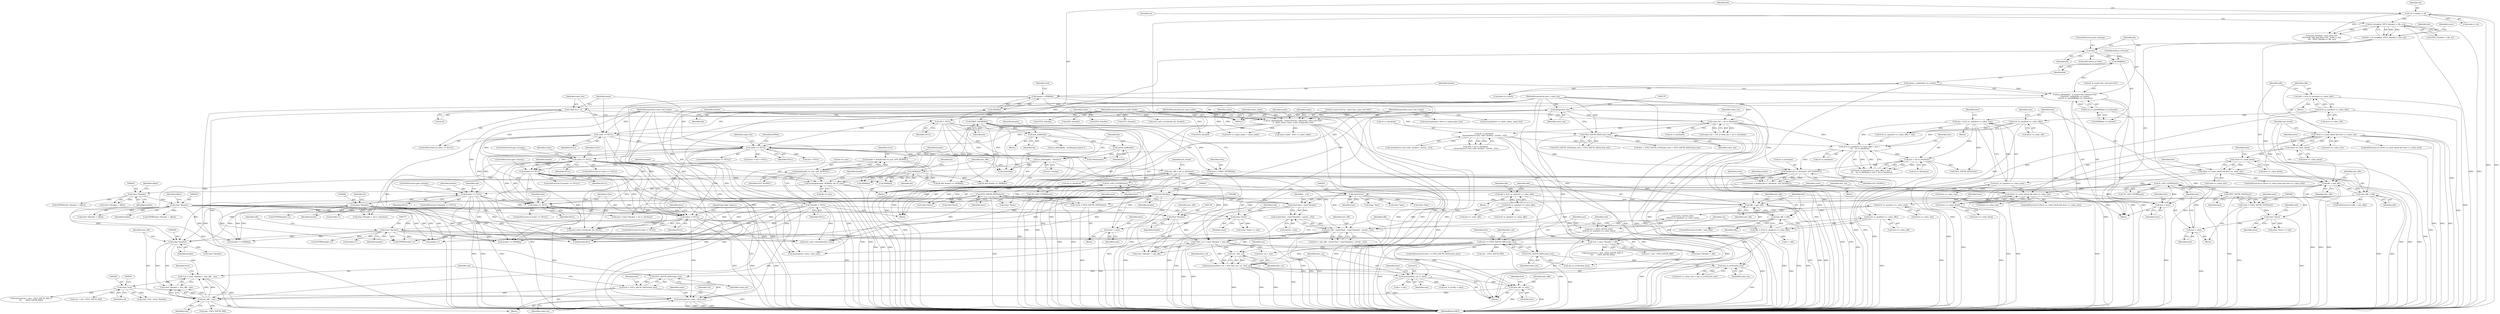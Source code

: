 digraph "0_linux_be0726d33cb8f411945884664924bed3cb8c70ee_10@API" {
"1000951" [label="(Call,memcpy(val, value, value_len))"];
"1000937" [label="(Call,(char *)val)"];
"1000922" [label="(Call,*val = (char *)header + min_offs - size)"];
"1000925" [label="(Call,(char *)header)"];
"1000426" [label="(Call,(char*)header)"];
"1000244" [label="(Call,header = HDR(bh))"];
"1000246" [label="(Call,HDR(bh))"];
"1000231" [label="(Call,ea_bdebug(bh, \"b_count=%d, refcount=%d\",\n\t\t\tatomic_read(&(bh->b_count)),\n\t\t\tle32_to_cpu(HDR(bh)->h_refcount)))"];
"1000241" [label="(Call,HDR(bh))"];
"1000228" [label="(Call,!bh)"];
"1000215" [label="(Call,bh = sb_bread(sb, EXT2_I(inode)->i_file_acl))"];
"1000217" [label="(Call,sb_bread(sb, EXT2_I(inode)->i_file_acl))"];
"1000134" [label="(Call,*sb = inode->i_sb)"];
"1000234" [label="(Call,atomic_read(&(bh->b_count)))"];
"1000239" [label="(Call,le32_to_cpu(HDR(bh)->h_refcount))"];
"1000638" [label="(Call,(char *)header)"];
"1000621" [label="(Call,(char *)header)"];
"1000595" [label="(Call,memcpy(header, HDR(bh), bh->b_size))"];
"1000591" [label="(Call,header == NULL)"];
"1000579" [label="(Call,header = kmalloc(bh->b_size, GFP_KERNEL))"];
"1000581" [label="(Call,kmalloc(bh->b_size, GFP_KERNEL))"];
"1000180" [label="(Call,name == NULL)"];
"1000163" [label="(Call,ea_idebug(inode, \"name=%d.%s, value=%p, value_len=%ld\",\n\t\t  name_index, name, value, (long)value_len))"];
"1000126" [label="(MethodParameterIn,struct inode *inode)"];
"1000127" [label="(MethodParameterIn,int name_index)"];
"1000128" [label="(MethodParameterIn,const char *name)"];
"1000129" [label="(MethodParameterIn,const void *value)"];
"1000169" [label="(Call,(long)value_len)"];
"1000130" [label="(MethodParameterIn,size_t value_len)"];
"1000173" [label="(Call,value == NULL)"];
"1000465" [label="(Call,value == NULL)"];
"1000597" [label="(Call,HDR(bh))"];
"1000576" [label="(Call,ea_bdebug(bh, \"cloning\"))"];
"1000574" [label="(Call,unlock_buffer(bh))"];
"1000550" [label="(Call,lock_buffer(bh))"];
"1000291" [label="(Call,FIRST_ENTRY(bh))"];
"1000140" [label="(Call,*bh = NULL)"];
"1000144" [label="(Call,*header = NULL)"];
"1000663" [label="(Call,(char *)header)"];
"1000656" [label="(Call,header == NULL)"];
"1000644" [label="(Call,header = kzalloc(sb->s_blocksize, GFP_KERNEL))"];
"1000646" [label="(Call,kzalloc(sb->s_blocksize, GFP_KERNEL))"];
"1000435" [label="(Call,sb->s_blocksize -\n\t\t\tsizeof(struct ext2_xattr_header) - sizeof(__u32))"];
"1000195" [label="(Call,value_len > sb->s_blocksize)"];
"1000176" [label="(Call,value_len = 0)"];
"1000499" [label="(Call,le16_to_cpu(here->e_value_offs) + size > \n\t\t\t    sb->s_blocksize)"];
"1000501" [label="(Call,le16_to_cpu(here->e_value_offs))"];
"1000323" [label="(Call,le16_to_cpu(here->e_value_offs))"];
"1000491" [label="(Call,size = le32_to_cpu(here->e_value_size))"];
"1000493" [label="(Call,le32_to_cpu(here->e_value_size))"];
"1000481" [label="(Call,!here->e_value_block && here->e_value_size)"];
"1000482" [label="(Call,!here->e_value_block)"];
"1000312" [label="(Call,!here->e_value_block)"];
"1000311" [label="(Call,!here->e_value_block && here->e_value_size)"];
"1000509" [label="(Call,size > sb->s_blocksize)"];
"1000770" [label="(Call,(char *)header)"];
"1000755" [label="(Call,(char *)header)"];
"1000928" [label="(Call,min_offs - size)"];
"1000419" [label="(Call,min_offs - ((char*)last - (char*)header) - sizeof(__u32))"];
"1000411" [label="(Call,min_offs = offs)"];
"1000408" [label="(Call,offs < min_offs)"];
"1000401" [label="(Call,offs = le16_to_cpu(last->e_value_offs))"];
"1000403" [label="(Call,le16_to_cpu(last->e_value_offs))"];
"1000331" [label="(Call,min_offs = offs)"];
"1000328" [label="(Call,offs < min_offs)"];
"1000321" [label="(Call,offs = le16_to_cpu(here->e_value_offs))"];
"1000152" [label="(Call,min_offs = sb->s_blocksize)"];
"1000421" [label="(Call,((char*)last - (char*)header) - sizeof(__u32))"];
"1000422" [label="(Call,(char*)last - (char*)header)"];
"1000423" [label="(Call,(char*)last)"];
"1000375" [label="(Call,IS_LAST_ENTRY(last))"];
"1000414" [label="(Call,last = next)"];
"1000385" [label="(Call,(char *)next)"];
"1000379" [label="(Call,*next = EXT2_XATTR_NEXT(last))"];
"1000381" [label="(Call,EXT2_XATTR_NEXT(last))"];
"1000370" [label="(Call,last = here)"];
"1000295" [label="(Call,IS_LAST_ENTRY(here))"];
"1000289" [label="(Call,here = FIRST_ENTRY(bh))"];
"1000367" [label="(Call,here = next)"];
"1000305" [label="(Call,(char *)next)"];
"1000299" [label="(Call,*next = EXT2_XATTR_NEXT(here))"];
"1000301" [label="(Call,EXT2_XATTR_NEXT(here))"];
"1000824" [label="(Call,min_offs += size)"];
"1000815" [label="(Call,memset(first_val, 0, size))"];
"1000807" [label="(Call,memmove(first_val + size, first_val, val - first_val))"];
"1000752" [label="(Call,*first_val = (char *)header + min_offs)"];
"1000783" [label="(Call,size == EXT2_XATTR_SIZE(value_len))"];
"1000775" [label="(Call,size = EXT2_XATTR_SIZE(\n\t\t\t\tle32_to_cpu(here->e_value_size)))"];
"1000777" [label="(Call,EXT2_XATTR_SIZE(\n\t\t\t\tle32_to_cpu(here->e_value_size)))"];
"1000778" [label="(Call,le32_to_cpu(here->e_value_size))"];
"1000742" [label="(Call,!here->e_value_block && here->e_value_size)"];
"1000743" [label="(Call,!here->e_value_block)"];
"1000785" [label="(Call,EXT2_XATTR_SIZE(value_len))"];
"1000533" [label="(Call,EXT2_XATTR_SIZE(value_len))"];
"1000812" [label="(Call,val - first_val)"];
"1000767" [label="(Call,*val = (char *)header + offs)"];
"1000760" [label="(Call,offs = le16_to_cpu(here->e_value_offs))"];
"1000762" [label="(Call,le16_to_cpu(here->e_value_offs))"];
"1000917" [label="(Call,size = EXT2_XATTR_SIZE(value_len))"];
"1000919" [label="(Call,EXT2_XATTR_SIZE(value_len))"];
"1000911" [label="(Call,cpu_to_le32(value_len))"];
"1000903" [label="(Call,value != NULL)"];
"1000867" [label="(Call,value == NULL)"];
"1000129" [label="(MethodParameterIn,const void *value)"];
"1000233" [label="(Literal,\"b_count=%d, refcount=%d\")"];
"1000376" [label="(Identifier,last)"];
"1000620" [label="(Call,(char *)header + offset)"];
"1000873" [label="(Identifier,size)"];
"1000783" [label="(Call,size == EXT2_XATTR_SIZE(value_len))"];
"1000955" [label="(JumpTarget,skip_replace:)"];
"1000444" [label="(Call,here = last = NULL)"];
"1000128" [label="(MethodParameterIn,const char *name)"];
"1000295" [label="(Call,IS_LAST_ENTRY(here))"];
"1000385" [label="(Call,(char *)next)"];
"1000154" [label="(Call,sb->s_blocksize)"];
"1000555" [label="(Identifier,header)"];
"1000134" [label="(Call,*sb = inode->i_sb)"];
"1000952" [label="(Identifier,val)"];
"1000708" [label="(Call,(char *)here)"];
"1000164" [label="(Identifier,inode)"];
"1000592" [label="(Identifier,header)"];
"1000216" [label="(Identifier,bh)"];
"1000757" [label="(Identifier,header)"];
"1000859" [label="(Call,o + size)"];
"1000585" [label="(Identifier,GFP_KERNEL)"];
"1000242" [label="(Identifier,bh)"];
"1000644" [label="(Call,header = kzalloc(sb->s_blocksize, GFP_KERNEL))"];
"1000915" [label="(Block,)"];
"1000869" [label="(Identifier,NULL)"];
"1000330" [label="(Identifier,min_offs)"];
"1000146" [label="(Identifier,NULL)"];
"1000784" [label="(Identifier,size)"];
"1000786" [label="(Identifier,value_len)"];
"1000382" [label="(Identifier,last)"];
"1000818" [label="(Identifier,size)"];
"1000305" [label="(Call,(char *)next)"];
"1000577" [label="(Identifier,bh)"];
"1000752" [label="(Call,*first_val = (char *)header + min_offs)"];
"1000641" [label="(Identifier,offset)"];
"1000324" [label="(Call,here->e_value_offs)"];
"1000533" [label="(Call,EXT2_XATTR_SIZE(value_len))"];
"1000136" [label="(Call,inode->i_sb)"];
"1000419" [label="(Call,min_offs - ((char*)last - (char*)header) - sizeof(__u32))"];
"1000591" [label="(Call,header == NULL)"];
"1000167" [label="(Identifier,name)"];
"1000196" [label="(Identifier,value_len)"];
"1000655" [label="(ControlStructure,if (header == NULL))"];
"1000841" [label="(Call,le16_to_cpu(last->e_value_offs))"];
"1000769" [label="(Call,(char *)header + offs)"];
"1000742" [label="(Call,!here->e_value_block && here->e_value_size)"];
"1000218" [label="(Identifier,sb)"];
"1000417" [label="(Call,free = min_offs - ((char*)last - (char*)header) - sizeof(__u32))"];
"1000435" [label="(Call,sb->s_blocksize -\n\t\t\tsizeof(struct ext2_xattr_header) - sizeof(__u32))"];
"1000439" [label="(Call,sizeof(struct ext2_xattr_header) - sizeof(__u32))"];
"1000954" [label="(Identifier,value_len)"];
"1000414" [label="(Call,last = next)"];
"1000302" [label="(Identifier,here)"];
"1000234" [label="(Call,atomic_read(&(bh->b_count)))"];
"1000815" [label="(Call,memset(first_val, 0, size))"];
"1000403" [label="(Call,le16_to_cpu(last->e_value_offs))"];
"1000185" [label="(Identifier,EINVAL)"];
"1000333" [label="(Identifier,offs)"];
"1000304" [label="(Call,(char *)next >= end)"];
"1000401" [label="(Call,offs = le16_to_cpu(last->e_value_offs))"];
"1000994" [label="(Call,ext2_xattr_set2(inode, bh, header))"];
"1000224" [label="(Identifier,error)"];
"1000923" [label="(Identifier,val)"];
"1000319" [label="(Block,)"];
"1000228" [label="(Call,!bh)"];
"1000176" [label="(Call,value_len = 0)"];
"1000428" [label="(Identifier,header)"];
"1000858" [label="(Call,cpu_to_le16(o + size))"];
"1000425" [label="(Identifier,last)"];
"1000331" [label="(Call,min_offs = offs)"];
"1000903" [label="(Call,value != NULL)"];
"1000335" [label="(Identifier,not_found)"];
"1000753" [label="(Identifier,first_val)"];
"1000868" [label="(Identifier,value)"];
"1001005" [label="(Call,header == HDR(bh))"];
"1000611" [label="(Call,(char *)here)"];
"1000927" [label="(Identifier,header)"];
"1000530" [label="(Call,EXT2_XATTR_LEN(name_len) + EXT2_XATTR_SIZE(value_len))"];
"1000937" [label="(Call,(char *)val)"];
"1000953" [label="(Identifier,value)"];
"1000217" [label="(Call,sb_bread(sb, EXT2_I(inode)->i_file_acl))"];
"1000760" [label="(Call,offs = le16_to_cpu(here->e_value_offs))"];
"1000560" [label="(Call,ea_bdebug(bh, \"modifying in-place\"))"];
"1000887" [label="(Call,(char*)here)"];
"1000909" [label="(Identifier,here)"];
"1000174" [label="(Identifier,value)"];
"1000308" [label="(Identifier,end)"];
"1000246" [label="(Call,HDR(bh))"];
"1000772" [label="(Identifier,header)"];
"1000491" [label="(Call,size = le32_to_cpu(here->e_value_size))"];
"1000244" [label="(Call,header = HDR(bh))"];
"1000292" [label="(Identifier,bh)"];
"1000811" [label="(Identifier,first_val)"];
"1000813" [label="(Identifier,val)"];
"1000290" [label="(Identifier,here)"];
"1000247" [label="(Identifier,bh)"];
"1000590" [label="(ControlStructure,if (header == NULL))"];
"1000300" [label="(Identifier,next)"];
"1000907" [label="(Call,here->e_value_size = cpu_to_le32(value_len))"];
"1000165" [label="(Literal,\"name=%d.%s, value=%p, value_len=%ld\")"];
"1000912" [label="(Identifier,value_len)"];
"1000311" [label="(Call,!here->e_value_block && here->e_value_size)"];
"1000215" [label="(Call,bh = sb_bread(sb, EXT2_I(inode)->i_file_acl))"];
"1000980" [label="(Call,ext2_xattr_rehash(header, here))"];
"1000770" [label="(Call,(char *)header)"];
"1001019" [label="(MethodReturn,RET)"];
"1000429" [label="(Call,sizeof(__u32))"];
"1000182" [label="(Identifier,NULL)"];
"1000482" [label="(Call,!here->e_value_block)"];
"1000575" [label="(Identifier,bh)"];
"1000568" [label="(Block,)"];
"1000168" [label="(Identifier,value)"];
"1000826" [label="(Identifier,size)"];
"1000416" [label="(Identifier,next)"];
"1000689" [label="(Call,ENTRY(header+1))"];
"1000241" [label="(Call,HDR(bh))"];
"1000175" [label="(Identifier,NULL)"];
"1000231" [label="(Call,ea_bdebug(bh, \"b_count=%d, refcount=%d\",\n\t\t\tatomic_read(&(bh->b_count)),\n\t\t\tle32_to_cpu(HDR(bh)->h_refcount)))"];
"1000178" [label="(Literal,0)"];
"1000809" [label="(Identifier,first_val)"];
"1000494" [label="(Call,here->e_value_size)"];
"1000596" [label="(Identifier,header)"];
"1000652" [label="(Identifier,error)"];
"1000741" [label="(ControlStructure,if (!here->e_value_block && here->e_value_size))"];
"1000468" [label="(ControlStructure,goto cleanup;)"];
"1000399" [label="(Block,)"];
"1000466" [label="(Identifier,value)"];
"1000812" [label="(Call,val - first_val)"];
"1000814" [label="(Identifier,first_val)"];
"1000797" [label="(Call,size - EXT2_XATTR_PAD)"];
"1000777" [label="(Call,EXT2_XATTR_SIZE(\n\t\t\t\tle32_to_cpu(here->e_value_size)))"];
"1001009" [label="(Call,kfree(header))"];
"1000821" [label="(Identifier,here)"];
"1000407" [label="(ControlStructure,if (offs < min_offs))"];
"1000169" [label="(Call,(long)value_len)"];
"1000206" [label="(Call,EXT2_I(inode))"];
"1000483" [label="(Call,here->e_value_block)"];
"1000467" [label="(Identifier,NULL)"];
"1000371" [label="(Identifier,last)"];
"1000597" [label="(Call,HDR(bh))"];
"1000640" [label="(Identifier,header)"];
"1000802" [label="(Call,memcpy(val, value, value_len))"];
"1000968" [label="(Call,HDR(bh))"];
"1000229" [label="(Identifier,bh)"];
"1000917" [label="(Call,size = EXT2_XATTR_SIZE(value_len))"];
"1000379" [label="(Call,*next = EXT2_XATTR_NEXT(last))"];
"1000211" [label="(Call,EXT2_I(inode))"];
"1000628" [label="(Call,(char *)last)"];
"1000779" [label="(Call,here->e_value_size)"];
"1000582" [label="(Call,bh->b_size)"];
"1000920" [label="(Identifier,value_len)"];
"1000145" [label="(Identifier,header)"];
"1000506" [label="(Call,sb->s_blocksize)"];
"1000768" [label="(Identifier,val)"];
"1000127" [label="(MethodParameterIn,int name_index)"];
"1000464" [label="(ControlStructure,if (value == NULL))"];
"1000430" [label="(Identifier,__u32)"];
"1000374" [label="(Call,!IS_LAST_ENTRY(last))"];
"1000220" [label="(Call,EXT2_I(inode))"];
"1000422" [label="(Call,(char*)last - (char*)header)"];
"1000524" [label="(Identifier,error)"];
"1000794" [label="(Call,memset(val + size - EXT2_XATTR_PAD, 0,\n\t\t\t\t       EXT2_XATTR_PAD))"];
"1000408" [label="(Call,offs < min_offs)"];
"1000130" [label="(MethodParameterIn,size_t value_len)"];
"1000177" [label="(Identifier,value_len)"];
"1000368" [label="(Identifier,here)"];
"1000498" [label="(Call,le16_to_cpu(here->e_value_offs) + size > \n\t\t\t    sb->s_blocksize || size > sb->s_blocksize)"];
"1000645" [label="(Identifier,header)"];
"1000958" [label="(Call,ENTRY(header+1))"];
"1000595" [label="(Call,memcpy(header, HDR(bh), bh->b_size))"];
"1000181" [label="(Identifier,name)"];
"1000951" [label="(Call,memcpy(val, value, value_len))"];
"1000240" [label="(Call,HDR(bh)->h_refcount)"];
"1000372" [label="(Identifier,here)"];
"1000733" [label="(Call,memcpy(here->e_name, name, name_len))"];
"1000919" [label="(Call,EXT2_XATTR_SIZE(value_len))"];
"1000579" [label="(Call,header = kmalloc(bh->b_size, GFP_KERNEL))"];
"1000197" [label="(Call,sb->s_blocksize)"];
"1000420" [label="(Identifier,min_offs)"];
"1000446" [label="(Call,last = NULL)"];
"1000327" [label="(ControlStructure,if (offs < min_offs))"];
"1000650" [label="(Identifier,GFP_KERNEL)"];
"1000132" [label="(Block,)"];
"1000785" [label="(Call,EXT2_XATTR_SIZE(value_len))"];
"1000520" [label="(Identifier,free)"];
"1000665" [label="(Identifier,header)"];
"1000866" [label="(ControlStructure,if (value == NULL))"];
"1000323" [label="(Call,le16_to_cpu(here->e_value_offs))"];
"1000489" [label="(Block,)"];
"1000930" [label="(Identifier,size)"];
"1000929" [label="(Identifier,min_offs)"];
"1000598" [label="(Identifier,bh)"];
"1000911" [label="(Call,cpu_to_le32(value_len))"];
"1000925" [label="(Call,(char *)header)"];
"1000599" [label="(Call,bh->b_size)"];
"1000581" [label="(Call,kmalloc(bh->b_size, GFP_KERNEL))"];
"1000195" [label="(Call,value_len > sb->s_blocksize)"];
"1000988" [label="(Call,HDR(bh))"];
"1000933" [label="(Identifier,here)"];
"1000173" [label="(Call,value == NULL)"];
"1000594" [label="(ControlStructure,goto cleanup;)"];
"1000782" [label="(ControlStructure,if (size == EXT2_XATTR_SIZE(value_len)))"];
"1000829" [label="(Call,ENTRY(header+1))"];
"1000658" [label="(Identifier,NULL)"];
"1000243" [label="(FieldIdentifier,h_refcount)"];
"1001014" [label="(Call,EXT2_I(inode))"];
"1000301" [label="(Call,EXT2_XATTR_NEXT(here))"];
"1000528" [label="(Call,free < EXT2_XATTR_LEN(name_len) + EXT2_XATTR_SIZE(value_len))"];
"1000219" [label="(Call,EXT2_I(inode)->i_file_acl)"];
"1000142" [label="(Identifier,NULL)"];
"1000792" [label="(Call,cpu_to_le32(value_len))"];
"1000744" [label="(Call,here->e_value_block)"];
"1000375" [label="(Call,IS_LAST_ENTRY(last))"];
"1000410" [label="(Identifier,min_offs)"];
"1000500" [label="(Call,le16_to_cpu(here->e_value_offs) + size)"];
"1000230" [label="(ControlStructure,goto cleanup;)"];
"1000412" [label="(Identifier,min_offs)"];
"1000310" [label="(ControlStructure,if (!here->e_value_block && here->e_value_size))"];
"1000501" [label="(Call,le16_to_cpu(here->e_value_offs))"];
"1000643" [label="(Block,)"];
"1000723" [label="(Call,here->e_name_index = name_index)"];
"1000646" [label="(Call,kzalloc(sb->s_blocksize, GFP_KERNEL))"];
"1000966" [label="(Call,header == HDR(bh))"];
"1000296" [label="(Identifier,here)"];
"1000576" [label="(Call,ea_bdebug(bh, \"cloning\"))"];
"1000312" [label="(Call,!here->e_value_block)"];
"1000758" [label="(Identifier,min_offs)"];
"1000657" [label="(Identifier,header)"];
"1000227" [label="(ControlStructure,if (!bh))"];
"1000421" [label="(Call,((char*)last - (char*)header) - sizeof(__u32))"];
"1000974" [label="(Call,ext2_xattr_set2(inode, bh, NULL))"];
"1000140" [label="(Call,*bh = NULL)"];
"1000493" [label="(Call,le32_to_cpu(here->e_value_size))"];
"1000904" [label="(Identifier,value)"];
"1000551" [label="(Identifier,bh)"];
"1000762" [label="(Call,le16_to_cpu(here->e_value_offs))"];
"1000621" [label="(Call,(char *)header)"];
"1000775" [label="(Call,size = EXT2_XATTR_SIZE(\n\t\t\t\tle32_to_cpu(here->e_value_size)))"];
"1000172" [label="(ControlStructure,if (value == NULL))"];
"1000767" [label="(Call,*val = (char *)header + offs)"];
"1000387" [label="(Identifier,next)"];
"1000936" [label="(Call,(char *)val - (char *)header)"];
"1000807" [label="(Call,memmove(first_val + size, first_val, val - first_val))"];
"1000747" [label="(Call,here->e_value_size)"];
"1000235" [label="(Call,&(bh->b_count))"];
"1000795" [label="(Call,val + size - EXT2_XATTR_PAD)"];
"1000587" [label="(Identifier,error)"];
"1000423" [label="(Call,(char*)last)"];
"1000667" [label="(Identifier,sb)"];
"1000816" [label="(Identifier,first_val)"];
"1000690" [label="(Call,header+1)"];
"1000380" [label="(Identifier,next)"];
"1000291" [label="(Call,FIRST_ENTRY(bh))"];
"1000743" [label="(Call,!here->e_value_block)"];
"1000329" [label="(Identifier,offs)"];
"1000550" [label="(Call,lock_buffer(bh))"];
"1000289" [label="(Call,here = FIRST_ENTRY(bh))"];
"1000187" [label="(Identifier,name_len)"];
"1000647" [label="(Call,sb->s_blocksize)"];
"1000659" [label="(ControlStructure,goto cleanup;)"];
"1000370" [label="(Call,last = here)"];
"1000307" [label="(Identifier,next)"];
"1000534" [label="(Identifier,value_len)"];
"1000928" [label="(Call,min_offs - size)"];
"1000705" [label="(Call,(char *)last)"];
"1000517" [label="(Call,EXT2_XATTR_SIZE(size))"];
"1000377" [label="(Block,)"];
"1000499" [label="(Call,le16_to_cpu(here->e_value_offs) + size > \n\t\t\t    sb->s_blocksize)"];
"1000636" [label="(Call,ENTRY((char *)header + offset))"];
"1000509" [label="(Call,size > sb->s_blocksize)"];
"1000830" [label="(Call,header+1)"];
"1000436" [label="(Call,sb->s_blocksize)"];
"1000924" [label="(Call,(char *)header + min_offs - size)"];
"1000593" [label="(Identifier,NULL)"];
"1000317" [label="(Identifier,here)"];
"1000661" [label="(Identifier,end)"];
"1000624" [label="(Identifier,offset)"];
"1000313" [label="(Call,here->e_value_block)"];
"1000426" [label="(Call,(char*)header)"];
"1000384" [label="(Call,(char *)next >= end)"];
"1000964" [label="(Call,bh && header == HDR(bh))"];
"1000336" [label="(Call,name_index - here->e_name_index)"];
"1000574" [label="(Call,unlock_buffer(bh))"];
"1000763" [label="(Call,here->e_value_offs)"];
"1000249" [label="(Identifier,end)"];
"1000817" [label="(Literal,0)"];
"1000402" [label="(Identifier,offs)"];
"1000135" [label="(Identifier,sb)"];
"1000321" [label="(Call,offs = le16_to_cpu(here->e_value_offs))"];
"1000415" [label="(Identifier,last)"];
"1000171" [label="(Identifier,value_len)"];
"1000486" [label="(Call,here->e_value_size)"];
"1000940" [label="(Call,(char *)header)"];
"1000828" [label="(Identifier,last)"];
"1000404" [label="(Call,last->e_value_offs)"];
"1000487" [label="(Identifier,here)"];
"1000946" [label="(Call,size - EXT2_XATTR_PAD)"];
"1000214" [label="(Block,)"];
"1000273" [label="(Call,ext2_error(sb, \"ext2_xattr_set\",\n\t\t\t\t\"inode %ld: bad block %d\", inode->i_ino, \n\t\t\t\t   EXT2_I(inode)->i_file_acl))"];
"1000480" [label="(ControlStructure,if (!here->e_value_block && here->e_value_size))"];
"1000959" [label="(Call,header+1)"];
"1000662" [label="(Call,(char *)header + sb->s_blocksize)"];
"1000939" [label="(Identifier,val)"];
"1000510" [label="(Identifier,size)"];
"1000356" [label="(Call,memcmp(name, here->e_name,name_len))"];
"1000369" [label="(Identifier,next)"];
"1000943" [label="(Call,memset(val + size - EXT2_XATTR_PAD, 0,\n\t\t\t       EXT2_XATTR_PAD))"];
"1000755" [label="(Call,(char *)header)"];
"1000281" [label="(Call,EXT2_I(inode))"];
"1000505" [label="(Identifier,size)"];
"1000316" [label="(Call,here->e_value_size)"];
"1000126" [label="(MethodParameterIn,struct inode *inode)"];
"1000179" [label="(ControlStructure,if (name == NULL))"];
"1000999" [label="(Call,brelse(bh))"];
"1000600" [label="(Identifier,bh)"];
"1000660" [label="(Call,end = (char *)header + sb->s_blocksize)"];
"1000778" [label="(Call,le32_to_cpu(here->e_value_size))"];
"1000245" [label="(Identifier,header)"];
"1000299" [label="(Call,*next = EXT2_XATTR_NEXT(here))"];
"1000790" [label="(Identifier,here)"];
"1000409" [label="(Identifier,offs)"];
"1000922" [label="(Call,*val = (char *)header + min_offs - size)"];
"1000580" [label="(Identifier,header)"];
"1000867" [label="(Call,value == NULL)"];
"1000481" [label="(Call,!here->e_value_block && here->e_value_size)"];
"1000502" [label="(Call,here->e_value_offs)"];
"1000808" [label="(Call,first_val + size)"];
"1000578" [label="(Literal,\"cloning\")"];
"1000188" [label="(Call,strlen(name))"];
"1000619" [label="(Call,ENTRY((char *)header + offset))"];
"1000239" [label="(Call,le32_to_cpu(HDR(bh)->h_refcount))"];
"1000180" [label="(Call,name == NULL)"];
"1000411" [label="(Call,min_offs = offs)"];
"1000465" [label="(Call,value == NULL)"];
"1000433" [label="(Call,free = sb->s_blocksize -\n\t\t\tsizeof(struct ext2_xattr_header) - sizeof(__u32))"];
"1000191" [label="(Call,name_len > 255 || value_len > sb->s_blocksize)"];
"1000381" [label="(Call,EXT2_XATTR_NEXT(last))"];
"1000754" [label="(Call,(char *)header + min_offs)"];
"1000851" [label="(Call,o < offs)"];
"1000663" [label="(Call,(char *)header)"];
"1000367" [label="(Call,here = next)"];
"1000503" [label="(Identifier,here)"];
"1000388" [label="(Identifier,end)"];
"1000413" [label="(Identifier,offs)"];
"1000638" [label="(Call,(char *)header)"];
"1000880" [label="(Call,(char *)last)"];
"1000905" [label="(Identifier,NULL)"];
"1000918" [label="(Identifier,size)"];
"1000166" [label="(Identifier,name_index)"];
"1000656" [label="(Call,header == NULL)"];
"1000761" [label="(Identifier,offs)"];
"1000163" [label="(Call,ea_idebug(inode, \"name=%d.%s, value=%p, value_len=%ld\",\n\t\t  name_index, name, value, (long)value_len))"];
"1000750" [label="(Block,)"];
"1000538" [label="(Block,)"];
"1000153" [label="(Identifier,min_offs)"];
"1000322" [label="(Identifier,offs)"];
"1000637" [label="(Call,(char *)header + offset)"];
"1000152" [label="(Call,min_offs = sb->s_blocksize)"];
"1000141" [label="(Identifier,bh)"];
"1000511" [label="(Call,sb->s_blocksize)"];
"1000773" [label="(Identifier,offs)"];
"1000623" [label="(Identifier,header)"];
"1000159" [label="(Identifier,not_found)"];
"1000604" [label="(Identifier,header)"];
"1000328" [label="(Call,offs < min_offs)"];
"1000776" [label="(Identifier,size)"];
"1000984" [label="(Call,bh && header == HDR(bh))"];
"1000902" [label="(ControlStructure,if (value != NULL))"];
"1000944" [label="(Call,val + size - EXT2_XATTR_PAD)"];
"1000232" [label="(Identifier,bh)"];
"1000824" [label="(Call,min_offs += size)"];
"1000144" [label="(Call,*header = NULL)"];
"1000492" [label="(Identifier,size)"];
"1000748" [label="(Identifier,here)"];
"1000332" [label="(Identifier,min_offs)"];
"1000294" [label="(Call,!IS_LAST_ENTRY(here))"];
"1000825" [label="(Identifier,min_offs)"];
"1000297" [label="(Block,)"];
"1000951" -> "1000915"  [label="AST: "];
"1000951" -> "1000954"  [label="CFG: "];
"1000952" -> "1000951"  [label="AST: "];
"1000953" -> "1000951"  [label="AST: "];
"1000954" -> "1000951"  [label="AST: "];
"1000955" -> "1000951"  [label="CFG: "];
"1000951" -> "1001019"  [label="DDG: "];
"1000951" -> "1001019"  [label="DDG: "];
"1000951" -> "1001019"  [label="DDG: "];
"1000951" -> "1001019"  [label="DDG: "];
"1000937" -> "1000951"  [label="DDG: "];
"1000903" -> "1000951"  [label="DDG: "];
"1000129" -> "1000951"  [label="DDG: "];
"1000919" -> "1000951"  [label="DDG: "];
"1000130" -> "1000951"  [label="DDG: "];
"1000937" -> "1000936"  [label="AST: "];
"1000937" -> "1000939"  [label="CFG: "];
"1000938" -> "1000937"  [label="AST: "];
"1000939" -> "1000937"  [label="AST: "];
"1000941" -> "1000937"  [label="CFG: "];
"1000937" -> "1000936"  [label="DDG: "];
"1000922" -> "1000937"  [label="DDG: "];
"1000937" -> "1000943"  [label="DDG: "];
"1000937" -> "1000944"  [label="DDG: "];
"1000922" -> "1000915"  [label="AST: "];
"1000922" -> "1000924"  [label="CFG: "];
"1000923" -> "1000922"  [label="AST: "];
"1000924" -> "1000922"  [label="AST: "];
"1000933" -> "1000922"  [label="CFG: "];
"1000922" -> "1001019"  [label="DDG: "];
"1000925" -> "1000922"  [label="DDG: "];
"1000928" -> "1000922"  [label="DDG: "];
"1000928" -> "1000922"  [label="DDG: "];
"1000925" -> "1000924"  [label="AST: "];
"1000925" -> "1000927"  [label="CFG: "];
"1000926" -> "1000925"  [label="AST: "];
"1000927" -> "1000925"  [label="AST: "];
"1000929" -> "1000925"  [label="CFG: "];
"1000925" -> "1000924"  [label="DDG: "];
"1000426" -> "1000925"  [label="DDG: "];
"1000638" -> "1000925"  [label="DDG: "];
"1000144" -> "1000925"  [label="DDG: "];
"1000663" -> "1000925"  [label="DDG: "];
"1000770" -> "1000925"  [label="DDG: "];
"1000925" -> "1000940"  [label="DDG: "];
"1000426" -> "1000422"  [label="AST: "];
"1000426" -> "1000428"  [label="CFG: "];
"1000427" -> "1000426"  [label="AST: "];
"1000428" -> "1000426"  [label="AST: "];
"1000422" -> "1000426"  [label="CFG: "];
"1000426" -> "1001019"  [label="DDG: "];
"1000426" -> "1000422"  [label="DDG: "];
"1000244" -> "1000426"  [label="DDG: "];
"1000426" -> "1000755"  [label="DDG: "];
"1000426" -> "1000958"  [label="DDG: "];
"1000426" -> "1000959"  [label="DDG: "];
"1000426" -> "1000966"  [label="DDG: "];
"1000426" -> "1000980"  [label="DDG: "];
"1000426" -> "1001005"  [label="DDG: "];
"1000426" -> "1001009"  [label="DDG: "];
"1000244" -> "1000214"  [label="AST: "];
"1000244" -> "1000246"  [label="CFG: "];
"1000245" -> "1000244"  [label="AST: "];
"1000246" -> "1000244"  [label="AST: "];
"1000249" -> "1000244"  [label="CFG: "];
"1000244" -> "1001019"  [label="DDG: "];
"1000244" -> "1001019"  [label="DDG: "];
"1000246" -> "1000244"  [label="DDG: "];
"1000244" -> "1001005"  [label="DDG: "];
"1000244" -> "1001009"  [label="DDG: "];
"1000246" -> "1000247"  [label="CFG: "];
"1000247" -> "1000246"  [label="AST: "];
"1000231" -> "1000246"  [label="DDG: "];
"1000246" -> "1000291"  [label="DDG: "];
"1000246" -> "1000999"  [label="DDG: "];
"1000231" -> "1000214"  [label="AST: "];
"1000231" -> "1000239"  [label="CFG: "];
"1000232" -> "1000231"  [label="AST: "];
"1000233" -> "1000231"  [label="AST: "];
"1000234" -> "1000231"  [label="AST: "];
"1000239" -> "1000231"  [label="AST: "];
"1000245" -> "1000231"  [label="CFG: "];
"1000231" -> "1001019"  [label="DDG: "];
"1000231" -> "1001019"  [label="DDG: "];
"1000231" -> "1001019"  [label="DDG: "];
"1000241" -> "1000231"  [label="DDG: "];
"1000234" -> "1000231"  [label="DDG: "];
"1000239" -> "1000231"  [label="DDG: "];
"1000241" -> "1000240"  [label="AST: "];
"1000241" -> "1000242"  [label="CFG: "];
"1000242" -> "1000241"  [label="AST: "];
"1000243" -> "1000241"  [label="CFG: "];
"1000228" -> "1000241"  [label="DDG: "];
"1000228" -> "1000227"  [label="AST: "];
"1000228" -> "1000229"  [label="CFG: "];
"1000229" -> "1000228"  [label="AST: "];
"1000230" -> "1000228"  [label="CFG: "];
"1000232" -> "1000228"  [label="CFG: "];
"1000228" -> "1001019"  [label="DDG: "];
"1000215" -> "1000228"  [label="DDG: "];
"1000228" -> "1000999"  [label="DDG: "];
"1000215" -> "1000214"  [label="AST: "];
"1000215" -> "1000217"  [label="CFG: "];
"1000216" -> "1000215"  [label="AST: "];
"1000217" -> "1000215"  [label="AST: "];
"1000224" -> "1000215"  [label="CFG: "];
"1000215" -> "1001019"  [label="DDG: "];
"1000217" -> "1000215"  [label="DDG: "];
"1000217" -> "1000215"  [label="DDG: "];
"1000217" -> "1000219"  [label="CFG: "];
"1000218" -> "1000217"  [label="AST: "];
"1000219" -> "1000217"  [label="AST: "];
"1000217" -> "1001019"  [label="DDG: "];
"1000217" -> "1001019"  [label="DDG: "];
"1000134" -> "1000217"  [label="DDG: "];
"1000217" -> "1000273"  [label="DDG: "];
"1000217" -> "1000273"  [label="DDG: "];
"1000134" -> "1000132"  [label="AST: "];
"1000134" -> "1000136"  [label="CFG: "];
"1000135" -> "1000134"  [label="AST: "];
"1000136" -> "1000134"  [label="AST: "];
"1000141" -> "1000134"  [label="CFG: "];
"1000134" -> "1001019"  [label="DDG: "];
"1000134" -> "1001019"  [label="DDG: "];
"1000134" -> "1000273"  [label="DDG: "];
"1000234" -> "1000235"  [label="CFG: "];
"1000235" -> "1000234"  [label="AST: "];
"1000242" -> "1000234"  [label="CFG: "];
"1000234" -> "1001019"  [label="DDG: "];
"1000239" -> "1000240"  [label="CFG: "];
"1000240" -> "1000239"  [label="AST: "];
"1000239" -> "1001019"  [label="DDG: "];
"1000638" -> "1000637"  [label="AST: "];
"1000638" -> "1000640"  [label="CFG: "];
"1000639" -> "1000638"  [label="AST: "];
"1000640" -> "1000638"  [label="AST: "];
"1000641" -> "1000638"  [label="CFG: "];
"1000638" -> "1000636"  [label="DDG: "];
"1000638" -> "1000637"  [label="DDG: "];
"1000621" -> "1000638"  [label="DDG: "];
"1000638" -> "1000755"  [label="DDG: "];
"1000638" -> "1000958"  [label="DDG: "];
"1000638" -> "1000959"  [label="DDG: "];
"1000638" -> "1000966"  [label="DDG: "];
"1000638" -> "1000980"  [label="DDG: "];
"1000638" -> "1001005"  [label="DDG: "];
"1000638" -> "1001009"  [label="DDG: "];
"1000621" -> "1000620"  [label="AST: "];
"1000621" -> "1000623"  [label="CFG: "];
"1000622" -> "1000621"  [label="AST: "];
"1000623" -> "1000621"  [label="AST: "];
"1000624" -> "1000621"  [label="CFG: "];
"1000621" -> "1000619"  [label="DDG: "];
"1000621" -> "1000620"  [label="DDG: "];
"1000595" -> "1000621"  [label="DDG: "];
"1000595" -> "1000568"  [label="AST: "];
"1000595" -> "1000599"  [label="CFG: "];
"1000596" -> "1000595"  [label="AST: "];
"1000597" -> "1000595"  [label="AST: "];
"1000599" -> "1000595"  [label="AST: "];
"1000604" -> "1000595"  [label="CFG: "];
"1000595" -> "1001019"  [label="DDG: "];
"1000595" -> "1001019"  [label="DDG: "];
"1000595" -> "1001019"  [label="DDG: "];
"1000591" -> "1000595"  [label="DDG: "];
"1000597" -> "1000595"  [label="DDG: "];
"1000581" -> "1000595"  [label="DDG: "];
"1000591" -> "1000590"  [label="AST: "];
"1000591" -> "1000593"  [label="CFG: "];
"1000592" -> "1000591"  [label="AST: "];
"1000593" -> "1000591"  [label="AST: "];
"1000594" -> "1000591"  [label="CFG: "];
"1000596" -> "1000591"  [label="CFG: "];
"1000591" -> "1001019"  [label="DDG: "];
"1000591" -> "1001019"  [label="DDG: "];
"1000591" -> "1001019"  [label="DDG: "];
"1000579" -> "1000591"  [label="DDG: "];
"1000180" -> "1000591"  [label="DDG: "];
"1000465" -> "1000591"  [label="DDG: "];
"1000591" -> "1000867"  [label="DDG: "];
"1000591" -> "1000903"  [label="DDG: "];
"1000591" -> "1000974"  [label="DDG: "];
"1000591" -> "1001005"  [label="DDG: "];
"1000591" -> "1001009"  [label="DDG: "];
"1000579" -> "1000568"  [label="AST: "];
"1000579" -> "1000581"  [label="CFG: "];
"1000580" -> "1000579"  [label="AST: "];
"1000581" -> "1000579"  [label="AST: "];
"1000587" -> "1000579"  [label="CFG: "];
"1000579" -> "1001019"  [label="DDG: "];
"1000581" -> "1000579"  [label="DDG: "];
"1000581" -> "1000579"  [label="DDG: "];
"1000581" -> "1000585"  [label="CFG: "];
"1000582" -> "1000581"  [label="AST: "];
"1000585" -> "1000581"  [label="AST: "];
"1000581" -> "1001019"  [label="DDG: "];
"1000581" -> "1001019"  [label="DDG: "];
"1000180" -> "1000179"  [label="AST: "];
"1000180" -> "1000182"  [label="CFG: "];
"1000181" -> "1000180"  [label="AST: "];
"1000182" -> "1000180"  [label="AST: "];
"1000185" -> "1000180"  [label="CFG: "];
"1000187" -> "1000180"  [label="CFG: "];
"1000180" -> "1001019"  [label="DDG: "];
"1000180" -> "1001019"  [label="DDG: "];
"1000180" -> "1001019"  [label="DDG: "];
"1000163" -> "1000180"  [label="DDG: "];
"1000128" -> "1000180"  [label="DDG: "];
"1000173" -> "1000180"  [label="DDG: "];
"1000180" -> "1000188"  [label="DDG: "];
"1000180" -> "1000444"  [label="DDG: "];
"1000180" -> "1000446"  [label="DDG: "];
"1000180" -> "1000465"  [label="DDG: "];
"1000180" -> "1000656"  [label="DDG: "];
"1000180" -> "1000867"  [label="DDG: "];
"1000180" -> "1000903"  [label="DDG: "];
"1000180" -> "1000974"  [label="DDG: "];
"1000163" -> "1000132"  [label="AST: "];
"1000163" -> "1000169"  [label="CFG: "];
"1000164" -> "1000163"  [label="AST: "];
"1000165" -> "1000163"  [label="AST: "];
"1000166" -> "1000163"  [label="AST: "];
"1000167" -> "1000163"  [label="AST: "];
"1000168" -> "1000163"  [label="AST: "];
"1000169" -> "1000163"  [label="AST: "];
"1000174" -> "1000163"  [label="CFG: "];
"1000163" -> "1001019"  [label="DDG: "];
"1000163" -> "1001019"  [label="DDG: "];
"1000163" -> "1001019"  [label="DDG: "];
"1000163" -> "1001019"  [label="DDG: "];
"1000126" -> "1000163"  [label="DDG: "];
"1000127" -> "1000163"  [label="DDG: "];
"1000128" -> "1000163"  [label="DDG: "];
"1000129" -> "1000163"  [label="DDG: "];
"1000169" -> "1000163"  [label="DDG: "];
"1000163" -> "1000173"  [label="DDG: "];
"1000163" -> "1000206"  [label="DDG: "];
"1000163" -> "1000336"  [label="DDG: "];
"1000163" -> "1000723"  [label="DDG: "];
"1000126" -> "1000125"  [label="AST: "];
"1000126" -> "1001019"  [label="DDG: "];
"1000126" -> "1000206"  [label="DDG: "];
"1000126" -> "1000211"  [label="DDG: "];
"1000126" -> "1000220"  [label="DDG: "];
"1000126" -> "1000281"  [label="DDG: "];
"1000126" -> "1000974"  [label="DDG: "];
"1000126" -> "1000994"  [label="DDG: "];
"1000126" -> "1001014"  [label="DDG: "];
"1000127" -> "1000125"  [label="AST: "];
"1000127" -> "1001019"  [label="DDG: "];
"1000127" -> "1000336"  [label="DDG: "];
"1000127" -> "1000723"  [label="DDG: "];
"1000128" -> "1000125"  [label="AST: "];
"1000128" -> "1001019"  [label="DDG: "];
"1000128" -> "1000188"  [label="DDG: "];
"1000128" -> "1000356"  [label="DDG: "];
"1000128" -> "1000733"  [label="DDG: "];
"1000129" -> "1000125"  [label="AST: "];
"1000129" -> "1001019"  [label="DDG: "];
"1000129" -> "1000173"  [label="DDG: "];
"1000129" -> "1000465"  [label="DDG: "];
"1000129" -> "1000802"  [label="DDG: "];
"1000129" -> "1000867"  [label="DDG: "];
"1000129" -> "1000903"  [label="DDG: "];
"1000169" -> "1000171"  [label="CFG: "];
"1000170" -> "1000169"  [label="AST: "];
"1000171" -> "1000169"  [label="AST: "];
"1000169" -> "1001019"  [label="DDG: "];
"1000130" -> "1000169"  [label="DDG: "];
"1000169" -> "1000195"  [label="DDG: "];
"1000169" -> "1000533"  [label="DDG: "];
"1000130" -> "1000125"  [label="AST: "];
"1000130" -> "1001019"  [label="DDG: "];
"1000130" -> "1000176"  [label="DDG: "];
"1000130" -> "1000195"  [label="DDG: "];
"1000130" -> "1000533"  [label="DDG: "];
"1000130" -> "1000785"  [label="DDG: "];
"1000130" -> "1000792"  [label="DDG: "];
"1000130" -> "1000802"  [label="DDG: "];
"1000130" -> "1000911"  [label="DDG: "];
"1000130" -> "1000919"  [label="DDG: "];
"1000173" -> "1000172"  [label="AST: "];
"1000173" -> "1000175"  [label="CFG: "];
"1000174" -> "1000173"  [label="AST: "];
"1000175" -> "1000173"  [label="AST: "];
"1000177" -> "1000173"  [label="CFG: "];
"1000181" -> "1000173"  [label="CFG: "];
"1000173" -> "1001019"  [label="DDG: "];
"1000173" -> "1001019"  [label="DDG: "];
"1000173" -> "1000465"  [label="DDG: "];
"1000173" -> "1000802"  [label="DDG: "];
"1000173" -> "1000867"  [label="DDG: "];
"1000173" -> "1000903"  [label="DDG: "];
"1000465" -> "1000464"  [label="AST: "];
"1000465" -> "1000467"  [label="CFG: "];
"1000466" -> "1000465"  [label="AST: "];
"1000467" -> "1000465"  [label="AST: "];
"1000468" -> "1000465"  [label="CFG: "];
"1000524" -> "1000465"  [label="CFG: "];
"1000465" -> "1001019"  [label="DDG: "];
"1000465" -> "1001019"  [label="DDG: "];
"1000465" -> "1001019"  [label="DDG: "];
"1000465" -> "1000656"  [label="DDG: "];
"1000465" -> "1000802"  [label="DDG: "];
"1000465" -> "1000867"  [label="DDG: "];
"1000465" -> "1000867"  [label="DDG: "];
"1000465" -> "1000903"  [label="DDG: "];
"1000465" -> "1000903"  [label="DDG: "];
"1000465" -> "1000974"  [label="DDG: "];
"1000597" -> "1000598"  [label="CFG: "];
"1000598" -> "1000597"  [label="AST: "];
"1000600" -> "1000597"  [label="CFG: "];
"1000576" -> "1000597"  [label="DDG: "];
"1000597" -> "1000964"  [label="DDG: "];
"1000597" -> "1000968"  [label="DDG: "];
"1000597" -> "1000984"  [label="DDG: "];
"1000597" -> "1000988"  [label="DDG: "];
"1000576" -> "1000568"  [label="AST: "];
"1000576" -> "1000578"  [label="CFG: "];
"1000577" -> "1000576"  [label="AST: "];
"1000578" -> "1000576"  [label="AST: "];
"1000580" -> "1000576"  [label="CFG: "];
"1000576" -> "1001019"  [label="DDG: "];
"1000574" -> "1000576"  [label="DDG: "];
"1000576" -> "1000999"  [label="DDG: "];
"1000574" -> "1000568"  [label="AST: "];
"1000574" -> "1000575"  [label="CFG: "];
"1000575" -> "1000574"  [label="AST: "];
"1000577" -> "1000574"  [label="CFG: "];
"1000574" -> "1001019"  [label="DDG: "];
"1000550" -> "1000574"  [label="DDG: "];
"1000550" -> "1000538"  [label="AST: "];
"1000550" -> "1000551"  [label="CFG: "];
"1000551" -> "1000550"  [label="AST: "];
"1000555" -> "1000550"  [label="CFG: "];
"1000550" -> "1001019"  [label="DDG: "];
"1000291" -> "1000550"  [label="DDG: "];
"1000140" -> "1000550"  [label="DDG: "];
"1000550" -> "1000560"  [label="DDG: "];
"1000291" -> "1000289"  [label="AST: "];
"1000291" -> "1000292"  [label="CFG: "];
"1000292" -> "1000291"  [label="AST: "];
"1000289" -> "1000291"  [label="CFG: "];
"1000291" -> "1000289"  [label="DDG: "];
"1000291" -> "1000964"  [label="DDG: "];
"1000291" -> "1000968"  [label="DDG: "];
"1000291" -> "1000984"  [label="DDG: "];
"1000291" -> "1000988"  [label="DDG: "];
"1000291" -> "1000999"  [label="DDG: "];
"1000140" -> "1000132"  [label="AST: "];
"1000140" -> "1000142"  [label="CFG: "];
"1000141" -> "1000140"  [label="AST: "];
"1000142" -> "1000140"  [label="AST: "];
"1000145" -> "1000140"  [label="CFG: "];
"1000140" -> "1001019"  [label="DDG: "];
"1000140" -> "1000964"  [label="DDG: "];
"1000140" -> "1000968"  [label="DDG: "];
"1000140" -> "1000984"  [label="DDG: "];
"1000140" -> "1000988"  [label="DDG: "];
"1000140" -> "1000999"  [label="DDG: "];
"1000144" -> "1000132"  [label="AST: "];
"1000144" -> "1000146"  [label="CFG: "];
"1000145" -> "1000144"  [label="AST: "];
"1000146" -> "1000144"  [label="AST: "];
"1000153" -> "1000144"  [label="CFG: "];
"1000144" -> "1001019"  [label="DDG: "];
"1000144" -> "1000755"  [label="DDG: "];
"1000144" -> "1000958"  [label="DDG: "];
"1000144" -> "1000959"  [label="DDG: "];
"1000144" -> "1000966"  [label="DDG: "];
"1000144" -> "1000980"  [label="DDG: "];
"1000144" -> "1001005"  [label="DDG: "];
"1000144" -> "1001009"  [label="DDG: "];
"1000663" -> "1000662"  [label="AST: "];
"1000663" -> "1000665"  [label="CFG: "];
"1000664" -> "1000663"  [label="AST: "];
"1000665" -> "1000663"  [label="AST: "];
"1000667" -> "1000663"  [label="CFG: "];
"1000663" -> "1000660"  [label="DDG: "];
"1000663" -> "1000662"  [label="DDG: "];
"1000656" -> "1000663"  [label="DDG: "];
"1000663" -> "1000689"  [label="DDG: "];
"1000663" -> "1000690"  [label="DDG: "];
"1000663" -> "1000755"  [label="DDG: "];
"1000663" -> "1000958"  [label="DDG: "];
"1000663" -> "1000959"  [label="DDG: "];
"1000663" -> "1000966"  [label="DDG: "];
"1000663" -> "1000980"  [label="DDG: "];
"1000663" -> "1001005"  [label="DDG: "];
"1000663" -> "1001009"  [label="DDG: "];
"1000656" -> "1000655"  [label="AST: "];
"1000656" -> "1000658"  [label="CFG: "];
"1000657" -> "1000656"  [label="AST: "];
"1000658" -> "1000656"  [label="AST: "];
"1000659" -> "1000656"  [label="CFG: "];
"1000661" -> "1000656"  [label="CFG: "];
"1000656" -> "1001019"  [label="DDG: "];
"1000656" -> "1001019"  [label="DDG: "];
"1000656" -> "1001019"  [label="DDG: "];
"1000644" -> "1000656"  [label="DDG: "];
"1000656" -> "1000867"  [label="DDG: "];
"1000656" -> "1000903"  [label="DDG: "];
"1000656" -> "1000974"  [label="DDG: "];
"1000656" -> "1001005"  [label="DDG: "];
"1000656" -> "1001009"  [label="DDG: "];
"1000644" -> "1000643"  [label="AST: "];
"1000644" -> "1000646"  [label="CFG: "];
"1000645" -> "1000644"  [label="AST: "];
"1000646" -> "1000644"  [label="AST: "];
"1000652" -> "1000644"  [label="CFG: "];
"1000644" -> "1001019"  [label="DDG: "];
"1000646" -> "1000644"  [label="DDG: "];
"1000646" -> "1000644"  [label="DDG: "];
"1000646" -> "1000650"  [label="CFG: "];
"1000647" -> "1000646"  [label="AST: "];
"1000650" -> "1000646"  [label="AST: "];
"1000646" -> "1001019"  [label="DDG: "];
"1000646" -> "1001019"  [label="DDG: "];
"1000435" -> "1000646"  [label="DDG: "];
"1000499" -> "1000646"  [label="DDG: "];
"1000509" -> "1000646"  [label="DDG: "];
"1000195" -> "1000646"  [label="DDG: "];
"1000646" -> "1000660"  [label="DDG: "];
"1000646" -> "1000662"  [label="DDG: "];
"1000435" -> "1000433"  [label="AST: "];
"1000435" -> "1000439"  [label="CFG: "];
"1000436" -> "1000435"  [label="AST: "];
"1000439" -> "1000435"  [label="AST: "];
"1000433" -> "1000435"  [label="CFG: "];
"1000435" -> "1001019"  [label="DDG: "];
"1000435" -> "1001019"  [label="DDG: "];
"1000435" -> "1000433"  [label="DDG: "];
"1000435" -> "1000433"  [label="DDG: "];
"1000195" -> "1000435"  [label="DDG: "];
"1000435" -> "1000499"  [label="DDG: "];
"1000195" -> "1000191"  [label="AST: "];
"1000195" -> "1000197"  [label="CFG: "];
"1000196" -> "1000195"  [label="AST: "];
"1000197" -> "1000195"  [label="AST: "];
"1000191" -> "1000195"  [label="CFG: "];
"1000195" -> "1001019"  [label="DDG: "];
"1000195" -> "1001019"  [label="DDG: "];
"1000195" -> "1000191"  [label="DDG: "];
"1000195" -> "1000191"  [label="DDG: "];
"1000176" -> "1000195"  [label="DDG: "];
"1000195" -> "1000499"  [label="DDG: "];
"1000195" -> "1000533"  [label="DDG: "];
"1000176" -> "1000172"  [label="AST: "];
"1000176" -> "1000178"  [label="CFG: "];
"1000177" -> "1000176"  [label="AST: "];
"1000178" -> "1000176"  [label="AST: "];
"1000181" -> "1000176"  [label="CFG: "];
"1000176" -> "1001019"  [label="DDG: "];
"1000176" -> "1000533"  [label="DDG: "];
"1000499" -> "1000498"  [label="AST: "];
"1000499" -> "1000506"  [label="CFG: "];
"1000500" -> "1000499"  [label="AST: "];
"1000506" -> "1000499"  [label="AST: "];
"1000510" -> "1000499"  [label="CFG: "];
"1000498" -> "1000499"  [label="CFG: "];
"1000499" -> "1001019"  [label="DDG: "];
"1000499" -> "1001019"  [label="DDG: "];
"1000499" -> "1000498"  [label="DDG: "];
"1000499" -> "1000498"  [label="DDG: "];
"1000501" -> "1000499"  [label="DDG: "];
"1000491" -> "1000499"  [label="DDG: "];
"1000499" -> "1000509"  [label="DDG: "];
"1000501" -> "1000500"  [label="AST: "];
"1000501" -> "1000502"  [label="CFG: "];
"1000502" -> "1000501"  [label="AST: "];
"1000505" -> "1000501"  [label="CFG: "];
"1000501" -> "1001019"  [label="DDG: "];
"1000501" -> "1000500"  [label="DDG: "];
"1000323" -> "1000501"  [label="DDG: "];
"1000501" -> "1000762"  [label="DDG: "];
"1000323" -> "1000321"  [label="AST: "];
"1000323" -> "1000324"  [label="CFG: "];
"1000324" -> "1000323"  [label="AST: "];
"1000321" -> "1000323"  [label="CFG: "];
"1000323" -> "1001019"  [label="DDG: "];
"1000323" -> "1000321"  [label="DDG: "];
"1000323" -> "1000762"  [label="DDG: "];
"1000491" -> "1000489"  [label="AST: "];
"1000491" -> "1000493"  [label="CFG: "];
"1000492" -> "1000491"  [label="AST: "];
"1000493" -> "1000491"  [label="AST: "];
"1000503" -> "1000491"  [label="CFG: "];
"1000491" -> "1001019"  [label="DDG: "];
"1000493" -> "1000491"  [label="DDG: "];
"1000491" -> "1000500"  [label="DDG: "];
"1000491" -> "1000509"  [label="DDG: "];
"1000491" -> "1000517"  [label="DDG: "];
"1000493" -> "1000494"  [label="CFG: "];
"1000494" -> "1000493"  [label="AST: "];
"1000493" -> "1001019"  [label="DDG: "];
"1000481" -> "1000493"  [label="DDG: "];
"1000493" -> "1000742"  [label="DDG: "];
"1000481" -> "1000480"  [label="AST: "];
"1000481" -> "1000482"  [label="CFG: "];
"1000481" -> "1000486"  [label="CFG: "];
"1000482" -> "1000481"  [label="AST: "];
"1000486" -> "1000481"  [label="AST: "];
"1000492" -> "1000481"  [label="CFG: "];
"1000520" -> "1000481"  [label="CFG: "];
"1000481" -> "1001019"  [label="DDG: "];
"1000481" -> "1001019"  [label="DDG: "];
"1000481" -> "1001019"  [label="DDG: "];
"1000482" -> "1000481"  [label="DDG: "];
"1000311" -> "1000481"  [label="DDG: "];
"1000481" -> "1000742"  [label="DDG: "];
"1000482" -> "1000483"  [label="CFG: "];
"1000483" -> "1000482"  [label="AST: "];
"1000487" -> "1000482"  [label="CFG: "];
"1000482" -> "1001019"  [label="DDG: "];
"1000312" -> "1000482"  [label="DDG: "];
"1000482" -> "1000743"  [label="DDG: "];
"1000312" -> "1000311"  [label="AST: "];
"1000312" -> "1000313"  [label="CFG: "];
"1000313" -> "1000312"  [label="AST: "];
"1000317" -> "1000312"  [label="CFG: "];
"1000311" -> "1000312"  [label="CFG: "];
"1000312" -> "1001019"  [label="DDG: "];
"1000312" -> "1000311"  [label="DDG: "];
"1000312" -> "1000743"  [label="DDG: "];
"1000311" -> "1000310"  [label="AST: "];
"1000311" -> "1000316"  [label="CFG: "];
"1000316" -> "1000311"  [label="AST: "];
"1000322" -> "1000311"  [label="CFG: "];
"1000335" -> "1000311"  [label="CFG: "];
"1000311" -> "1001019"  [label="DDG: "];
"1000311" -> "1001019"  [label="DDG: "];
"1000311" -> "1001019"  [label="DDG: "];
"1000311" -> "1000742"  [label="DDG: "];
"1000509" -> "1000498"  [label="AST: "];
"1000509" -> "1000511"  [label="CFG: "];
"1000510" -> "1000509"  [label="AST: "];
"1000511" -> "1000509"  [label="AST: "];
"1000498" -> "1000509"  [label="CFG: "];
"1000509" -> "1001019"  [label="DDG: "];
"1000509" -> "1001019"  [label="DDG: "];
"1000509" -> "1000498"  [label="DDG: "];
"1000509" -> "1000498"  [label="DDG: "];
"1000509" -> "1000517"  [label="DDG: "];
"1000770" -> "1000769"  [label="AST: "];
"1000770" -> "1000772"  [label="CFG: "];
"1000771" -> "1000770"  [label="AST: "];
"1000772" -> "1000770"  [label="AST: "];
"1000773" -> "1000770"  [label="CFG: "];
"1000770" -> "1000767"  [label="DDG: "];
"1000770" -> "1000769"  [label="DDG: "];
"1000755" -> "1000770"  [label="DDG: "];
"1000770" -> "1000829"  [label="DDG: "];
"1000770" -> "1000830"  [label="DDG: "];
"1000770" -> "1000958"  [label="DDG: "];
"1000770" -> "1000959"  [label="DDG: "];
"1000770" -> "1000966"  [label="DDG: "];
"1000770" -> "1000980"  [label="DDG: "];
"1000770" -> "1001005"  [label="DDG: "];
"1000770" -> "1001009"  [label="DDG: "];
"1000755" -> "1000754"  [label="AST: "];
"1000755" -> "1000757"  [label="CFG: "];
"1000756" -> "1000755"  [label="AST: "];
"1000757" -> "1000755"  [label="AST: "];
"1000758" -> "1000755"  [label="CFG: "];
"1000755" -> "1000752"  [label="DDG: "];
"1000755" -> "1000754"  [label="DDG: "];
"1000928" -> "1000924"  [label="AST: "];
"1000928" -> "1000930"  [label="CFG: "];
"1000929" -> "1000928"  [label="AST: "];
"1000930" -> "1000928"  [label="AST: "];
"1000924" -> "1000928"  [label="CFG: "];
"1000928" -> "1001019"  [label="DDG: "];
"1000928" -> "1000924"  [label="DDG: "];
"1000928" -> "1000924"  [label="DDG: "];
"1000419" -> "1000928"  [label="DDG: "];
"1000152" -> "1000928"  [label="DDG: "];
"1000824" -> "1000928"  [label="DDG: "];
"1000917" -> "1000928"  [label="DDG: "];
"1000928" -> "1000946"  [label="DDG: "];
"1000419" -> "1000417"  [label="AST: "];
"1000419" -> "1000421"  [label="CFG: "];
"1000420" -> "1000419"  [label="AST: "];
"1000421" -> "1000419"  [label="AST: "];
"1000417" -> "1000419"  [label="CFG: "];
"1000419" -> "1001019"  [label="DDG: "];
"1000419" -> "1001019"  [label="DDG: "];
"1000419" -> "1000417"  [label="DDG: "];
"1000419" -> "1000417"  [label="DDG: "];
"1000411" -> "1000419"  [label="DDG: "];
"1000331" -> "1000419"  [label="DDG: "];
"1000152" -> "1000419"  [label="DDG: "];
"1000328" -> "1000419"  [label="DDG: "];
"1000408" -> "1000419"  [label="DDG: "];
"1000421" -> "1000419"  [label="DDG: "];
"1000419" -> "1000752"  [label="DDG: "];
"1000419" -> "1000754"  [label="DDG: "];
"1000419" -> "1000824"  [label="DDG: "];
"1000411" -> "1000407"  [label="AST: "];
"1000411" -> "1000413"  [label="CFG: "];
"1000412" -> "1000411"  [label="AST: "];
"1000413" -> "1000411"  [label="AST: "];
"1000415" -> "1000411"  [label="CFG: "];
"1000411" -> "1001019"  [label="DDG: "];
"1000411" -> "1001019"  [label="DDG: "];
"1000411" -> "1000408"  [label="DDG: "];
"1000408" -> "1000411"  [label="DDG: "];
"1000408" -> "1000407"  [label="AST: "];
"1000408" -> "1000410"  [label="CFG: "];
"1000409" -> "1000408"  [label="AST: "];
"1000410" -> "1000408"  [label="AST: "];
"1000412" -> "1000408"  [label="CFG: "];
"1000415" -> "1000408"  [label="CFG: "];
"1000408" -> "1001019"  [label="DDG: "];
"1000408" -> "1001019"  [label="DDG: "];
"1000408" -> "1001019"  [label="DDG: "];
"1000401" -> "1000408"  [label="DDG: "];
"1000331" -> "1000408"  [label="DDG: "];
"1000152" -> "1000408"  [label="DDG: "];
"1000328" -> "1000408"  [label="DDG: "];
"1000401" -> "1000399"  [label="AST: "];
"1000401" -> "1000403"  [label="CFG: "];
"1000402" -> "1000401"  [label="AST: "];
"1000403" -> "1000401"  [label="AST: "];
"1000409" -> "1000401"  [label="CFG: "];
"1000401" -> "1001019"  [label="DDG: "];
"1000403" -> "1000401"  [label="DDG: "];
"1000403" -> "1000404"  [label="CFG: "];
"1000404" -> "1000403"  [label="AST: "];
"1000403" -> "1001019"  [label="DDG: "];
"1000403" -> "1000841"  [label="DDG: "];
"1000331" -> "1000327"  [label="AST: "];
"1000331" -> "1000333"  [label="CFG: "];
"1000332" -> "1000331"  [label="AST: "];
"1000333" -> "1000331"  [label="AST: "];
"1000335" -> "1000331"  [label="CFG: "];
"1000331" -> "1001019"  [label="DDG: "];
"1000331" -> "1001019"  [label="DDG: "];
"1000331" -> "1000328"  [label="DDG: "];
"1000328" -> "1000331"  [label="DDG: "];
"1000328" -> "1000327"  [label="AST: "];
"1000328" -> "1000330"  [label="CFG: "];
"1000329" -> "1000328"  [label="AST: "];
"1000330" -> "1000328"  [label="AST: "];
"1000332" -> "1000328"  [label="CFG: "];
"1000335" -> "1000328"  [label="CFG: "];
"1000328" -> "1001019"  [label="DDG: "];
"1000328" -> "1001019"  [label="DDG: "];
"1000328" -> "1001019"  [label="DDG: "];
"1000321" -> "1000328"  [label="DDG: "];
"1000152" -> "1000328"  [label="DDG: "];
"1000321" -> "1000319"  [label="AST: "];
"1000322" -> "1000321"  [label="AST: "];
"1000329" -> "1000321"  [label="CFG: "];
"1000321" -> "1001019"  [label="DDG: "];
"1000152" -> "1000132"  [label="AST: "];
"1000152" -> "1000154"  [label="CFG: "];
"1000153" -> "1000152"  [label="AST: "];
"1000154" -> "1000152"  [label="AST: "];
"1000159" -> "1000152"  [label="CFG: "];
"1000152" -> "1001019"  [label="DDG: "];
"1000152" -> "1001019"  [label="DDG: "];
"1000152" -> "1000752"  [label="DDG: "];
"1000152" -> "1000754"  [label="DDG: "];
"1000152" -> "1000824"  [label="DDG: "];
"1000421" -> "1000429"  [label="CFG: "];
"1000422" -> "1000421"  [label="AST: "];
"1000429" -> "1000421"  [label="AST: "];
"1000421" -> "1001019"  [label="DDG: "];
"1000422" -> "1000421"  [label="DDG: "];
"1000422" -> "1000421"  [label="DDG: "];
"1000423" -> "1000422"  [label="AST: "];
"1000430" -> "1000422"  [label="CFG: "];
"1000422" -> "1001019"  [label="DDG: "];
"1000422" -> "1001019"  [label="DDG: "];
"1000423" -> "1000422"  [label="DDG: "];
"1000423" -> "1000425"  [label="CFG: "];
"1000424" -> "1000423"  [label="AST: "];
"1000425" -> "1000423"  [label="AST: "];
"1000427" -> "1000423"  [label="CFG: "];
"1000423" -> "1001019"  [label="DDG: "];
"1000375" -> "1000423"  [label="DDG: "];
"1000423" -> "1000628"  [label="DDG: "];
"1000423" -> "1000705"  [label="DDG: "];
"1000423" -> "1000880"  [label="DDG: "];
"1000375" -> "1000374"  [label="AST: "];
"1000375" -> "1000376"  [label="CFG: "];
"1000376" -> "1000375"  [label="AST: "];
"1000374" -> "1000375"  [label="CFG: "];
"1000375" -> "1000374"  [label="DDG: "];
"1000414" -> "1000375"  [label="DDG: "];
"1000370" -> "1000375"  [label="DDG: "];
"1000375" -> "1000381"  [label="DDG: "];
"1000414" -> "1000377"  [label="AST: "];
"1000414" -> "1000416"  [label="CFG: "];
"1000415" -> "1000414"  [label="AST: "];
"1000416" -> "1000414"  [label="AST: "];
"1000376" -> "1000414"  [label="CFG: "];
"1000414" -> "1001019"  [label="DDG: "];
"1000385" -> "1000414"  [label="DDG: "];
"1000385" -> "1000384"  [label="AST: "];
"1000385" -> "1000387"  [label="CFG: "];
"1000386" -> "1000385"  [label="AST: "];
"1000387" -> "1000385"  [label="AST: "];
"1000388" -> "1000385"  [label="CFG: "];
"1000385" -> "1001019"  [label="DDG: "];
"1000385" -> "1000384"  [label="DDG: "];
"1000379" -> "1000385"  [label="DDG: "];
"1000379" -> "1000377"  [label="AST: "];
"1000379" -> "1000381"  [label="CFG: "];
"1000380" -> "1000379"  [label="AST: "];
"1000381" -> "1000379"  [label="AST: "];
"1000386" -> "1000379"  [label="CFG: "];
"1000379" -> "1001019"  [label="DDG: "];
"1000381" -> "1000379"  [label="DDG: "];
"1000381" -> "1000382"  [label="CFG: "];
"1000382" -> "1000381"  [label="AST: "];
"1000381" -> "1001019"  [label="DDG: "];
"1000370" -> "1000214"  [label="AST: "];
"1000370" -> "1000372"  [label="CFG: "];
"1000371" -> "1000370"  [label="AST: "];
"1000372" -> "1000370"  [label="AST: "];
"1000376" -> "1000370"  [label="CFG: "];
"1000370" -> "1001019"  [label="DDG: "];
"1000295" -> "1000370"  [label="DDG: "];
"1000301" -> "1000370"  [label="DDG: "];
"1000295" -> "1000294"  [label="AST: "];
"1000295" -> "1000296"  [label="CFG: "];
"1000296" -> "1000295"  [label="AST: "];
"1000294" -> "1000295"  [label="CFG: "];
"1000295" -> "1000294"  [label="DDG: "];
"1000289" -> "1000295"  [label="DDG: "];
"1000367" -> "1000295"  [label="DDG: "];
"1000295" -> "1000301"  [label="DDG: "];
"1000295" -> "1000611"  [label="DDG: "];
"1000295" -> "1000708"  [label="DDG: "];
"1000295" -> "1000887"  [label="DDG: "];
"1000295" -> "1000980"  [label="DDG: "];
"1000289" -> "1000214"  [label="AST: "];
"1000290" -> "1000289"  [label="AST: "];
"1000296" -> "1000289"  [label="CFG: "];
"1000289" -> "1001019"  [label="DDG: "];
"1000367" -> "1000297"  [label="AST: "];
"1000367" -> "1000369"  [label="CFG: "];
"1000368" -> "1000367"  [label="AST: "];
"1000369" -> "1000367"  [label="AST: "];
"1000296" -> "1000367"  [label="CFG: "];
"1000367" -> "1001019"  [label="DDG: "];
"1000305" -> "1000367"  [label="DDG: "];
"1000305" -> "1000304"  [label="AST: "];
"1000305" -> "1000307"  [label="CFG: "];
"1000306" -> "1000305"  [label="AST: "];
"1000307" -> "1000305"  [label="AST: "];
"1000308" -> "1000305"  [label="CFG: "];
"1000305" -> "1001019"  [label="DDG: "];
"1000305" -> "1000304"  [label="DDG: "];
"1000299" -> "1000305"  [label="DDG: "];
"1000299" -> "1000297"  [label="AST: "];
"1000299" -> "1000301"  [label="CFG: "];
"1000300" -> "1000299"  [label="AST: "];
"1000301" -> "1000299"  [label="AST: "];
"1000306" -> "1000299"  [label="CFG: "];
"1000299" -> "1001019"  [label="DDG: "];
"1000301" -> "1000299"  [label="DDG: "];
"1000301" -> "1000302"  [label="CFG: "];
"1000302" -> "1000301"  [label="AST: "];
"1000301" -> "1001019"  [label="DDG: "];
"1000301" -> "1000611"  [label="DDG: "];
"1000301" -> "1000708"  [label="DDG: "];
"1000301" -> "1000887"  [label="DDG: "];
"1000301" -> "1000980"  [label="DDG: "];
"1000824" -> "1000750"  [label="AST: "];
"1000824" -> "1000826"  [label="CFG: "];
"1000825" -> "1000824"  [label="AST: "];
"1000826" -> "1000824"  [label="AST: "];
"1000828" -> "1000824"  [label="CFG: "];
"1000824" -> "1001019"  [label="DDG: "];
"1000824" -> "1001019"  [label="DDG: "];
"1000815" -> "1000824"  [label="DDG: "];
"1000815" -> "1000750"  [label="AST: "];
"1000815" -> "1000818"  [label="CFG: "];
"1000816" -> "1000815"  [label="AST: "];
"1000817" -> "1000815"  [label="AST: "];
"1000818" -> "1000815"  [label="AST: "];
"1000821" -> "1000815"  [label="CFG: "];
"1000815" -> "1001019"  [label="DDG: "];
"1000815" -> "1001019"  [label="DDG: "];
"1000807" -> "1000815"  [label="DDG: "];
"1000783" -> "1000815"  [label="DDG: "];
"1000815" -> "1000858"  [label="DDG: "];
"1000815" -> "1000859"  [label="DDG: "];
"1000807" -> "1000750"  [label="AST: "];
"1000807" -> "1000812"  [label="CFG: "];
"1000808" -> "1000807"  [label="AST: "];
"1000811" -> "1000807"  [label="AST: "];
"1000812" -> "1000807"  [label="AST: "];
"1000816" -> "1000807"  [label="CFG: "];
"1000807" -> "1001019"  [label="DDG: "];
"1000807" -> "1001019"  [label="DDG: "];
"1000807" -> "1001019"  [label="DDG: "];
"1000752" -> "1000807"  [label="DDG: "];
"1000783" -> "1000807"  [label="DDG: "];
"1000812" -> "1000807"  [label="DDG: "];
"1000812" -> "1000807"  [label="DDG: "];
"1000752" -> "1000750"  [label="AST: "];
"1000752" -> "1000754"  [label="CFG: "];
"1000753" -> "1000752"  [label="AST: "];
"1000754" -> "1000752"  [label="AST: "];
"1000761" -> "1000752"  [label="CFG: "];
"1000752" -> "1001019"  [label="DDG: "];
"1000752" -> "1001019"  [label="DDG: "];
"1000752" -> "1000808"  [label="DDG: "];
"1000752" -> "1000812"  [label="DDG: "];
"1000783" -> "1000782"  [label="AST: "];
"1000783" -> "1000785"  [label="CFG: "];
"1000784" -> "1000783"  [label="AST: "];
"1000785" -> "1000783"  [label="AST: "];
"1000790" -> "1000783"  [label="CFG: "];
"1000809" -> "1000783"  [label="CFG: "];
"1000783" -> "1001019"  [label="DDG: "];
"1000783" -> "1001019"  [label="DDG: "];
"1000775" -> "1000783"  [label="DDG: "];
"1000785" -> "1000783"  [label="DDG: "];
"1000783" -> "1000797"  [label="DDG: "];
"1000783" -> "1000808"  [label="DDG: "];
"1000775" -> "1000750"  [label="AST: "];
"1000775" -> "1000777"  [label="CFG: "];
"1000776" -> "1000775"  [label="AST: "];
"1000777" -> "1000775"  [label="AST: "];
"1000784" -> "1000775"  [label="CFG: "];
"1000775" -> "1001019"  [label="DDG: "];
"1000777" -> "1000775"  [label="DDG: "];
"1000777" -> "1000778"  [label="CFG: "];
"1000778" -> "1000777"  [label="AST: "];
"1000777" -> "1001019"  [label="DDG: "];
"1000778" -> "1000777"  [label="DDG: "];
"1000778" -> "1000779"  [label="CFG: "];
"1000779" -> "1000778"  [label="AST: "];
"1000778" -> "1001019"  [label="DDG: "];
"1000742" -> "1000778"  [label="DDG: "];
"1000742" -> "1000741"  [label="AST: "];
"1000742" -> "1000743"  [label="CFG: "];
"1000742" -> "1000747"  [label="CFG: "];
"1000743" -> "1000742"  [label="AST: "];
"1000747" -> "1000742"  [label="AST: "];
"1000753" -> "1000742"  [label="CFG: "];
"1000868" -> "1000742"  [label="CFG: "];
"1000742" -> "1001019"  [label="DDG: "];
"1000742" -> "1001019"  [label="DDG: "];
"1000742" -> "1001019"  [label="DDG: "];
"1000743" -> "1000742"  [label="DDG: "];
"1000743" -> "1000744"  [label="CFG: "];
"1000744" -> "1000743"  [label="AST: "];
"1000748" -> "1000743"  [label="CFG: "];
"1000743" -> "1001019"  [label="DDG: "];
"1000785" -> "1000786"  [label="CFG: "];
"1000786" -> "1000785"  [label="AST: "];
"1000785" -> "1001019"  [label="DDG: "];
"1000533" -> "1000785"  [label="DDG: "];
"1000785" -> "1000792"  [label="DDG: "];
"1000785" -> "1000911"  [label="DDG: "];
"1000533" -> "1000530"  [label="AST: "];
"1000533" -> "1000534"  [label="CFG: "];
"1000534" -> "1000533"  [label="AST: "];
"1000530" -> "1000533"  [label="CFG: "];
"1000533" -> "1001019"  [label="DDG: "];
"1000533" -> "1000528"  [label="DDG: "];
"1000533" -> "1000530"  [label="DDG: "];
"1000533" -> "1000911"  [label="DDG: "];
"1000812" -> "1000814"  [label="CFG: "];
"1000813" -> "1000812"  [label="AST: "];
"1000814" -> "1000812"  [label="AST: "];
"1000812" -> "1001019"  [label="DDG: "];
"1000767" -> "1000812"  [label="DDG: "];
"1000767" -> "1000750"  [label="AST: "];
"1000767" -> "1000769"  [label="CFG: "];
"1000768" -> "1000767"  [label="AST: "];
"1000769" -> "1000767"  [label="AST: "];
"1000776" -> "1000767"  [label="CFG: "];
"1000767" -> "1001019"  [label="DDG: "];
"1000760" -> "1000767"  [label="DDG: "];
"1000767" -> "1000794"  [label="DDG: "];
"1000767" -> "1000795"  [label="DDG: "];
"1000767" -> "1000802"  [label="DDG: "];
"1000760" -> "1000750"  [label="AST: "];
"1000760" -> "1000762"  [label="CFG: "];
"1000761" -> "1000760"  [label="AST: "];
"1000762" -> "1000760"  [label="AST: "];
"1000768" -> "1000760"  [label="CFG: "];
"1000760" -> "1001019"  [label="DDG: "];
"1000762" -> "1000760"  [label="DDG: "];
"1000760" -> "1000769"  [label="DDG: "];
"1000760" -> "1000851"  [label="DDG: "];
"1000762" -> "1000763"  [label="CFG: "];
"1000763" -> "1000762"  [label="AST: "];
"1000762" -> "1001019"  [label="DDG: "];
"1000917" -> "1000915"  [label="AST: "];
"1000917" -> "1000919"  [label="CFG: "];
"1000918" -> "1000917"  [label="AST: "];
"1000919" -> "1000917"  [label="AST: "];
"1000923" -> "1000917"  [label="CFG: "];
"1000917" -> "1001019"  [label="DDG: "];
"1000919" -> "1000917"  [label="DDG: "];
"1000919" -> "1000920"  [label="CFG: "];
"1000920" -> "1000919"  [label="AST: "];
"1000911" -> "1000919"  [label="DDG: "];
"1000911" -> "1000907"  [label="AST: "];
"1000911" -> "1000912"  [label="CFG: "];
"1000912" -> "1000911"  [label="AST: "];
"1000907" -> "1000911"  [label="CFG: "];
"1000911" -> "1001019"  [label="DDG: "];
"1000911" -> "1000907"  [label="DDG: "];
"1000903" -> "1000902"  [label="AST: "];
"1000903" -> "1000905"  [label="CFG: "];
"1000904" -> "1000903"  [label="AST: "];
"1000905" -> "1000903"  [label="AST: "];
"1000909" -> "1000903"  [label="CFG: "];
"1000955" -> "1000903"  [label="CFG: "];
"1000903" -> "1001019"  [label="DDG: "];
"1000903" -> "1001019"  [label="DDG: "];
"1000903" -> "1001019"  [label="DDG: "];
"1000867" -> "1000903"  [label="DDG: "];
"1000867" -> "1000903"  [label="DDG: "];
"1000903" -> "1000974"  [label="DDG: "];
"1000867" -> "1000866"  [label="AST: "];
"1000867" -> "1000869"  [label="CFG: "];
"1000868" -> "1000867"  [label="AST: "];
"1000869" -> "1000867"  [label="AST: "];
"1000873" -> "1000867"  [label="CFG: "];
"1000904" -> "1000867"  [label="CFG: "];
"1000867" -> "1001019"  [label="DDG: "];
}
